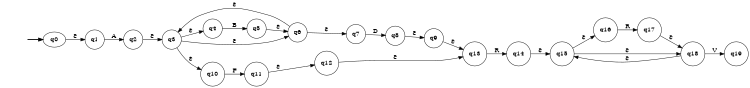 digraph "Graph" {
	rankdir=LR size=5
	fake [style=invisible]
	fake -> q0 [style=bold]
	q0 [root=true]
	node [shape=doublecircle]
	node [shape=circle]
	q0 -> q1 [label="Ɛ"]
	q1 -> q2 [label=A]
	q2 -> q3 [label="Ɛ"]
	q3 -> q4 [label="Ɛ"]
	q4 -> q5 [label=B]
	q5 -> q6 [label="Ɛ"]
	q3 -> q6 [label="Ɛ"]
	q6 -> q3 [label="Ɛ"]
	q6 -> q7 [label="Ɛ"]
	q7 -> q8 [label=D]
	q8 -> q9 [label="Ɛ"]
	q3 -> q10 [label="Ɛ"]
	q10 -> q11 [label=F]
	q11 -> q12 [label="Ɛ"]
	q9 -> q13 [label="Ɛ"]
	q12 -> q13 [label="Ɛ"]
	q13 -> q14 [label=R]
	q14 -> q15 [label="Ɛ"]
	q15 -> q16 [label="Ɛ"]
	q16 -> q17 [label=R]
	q17 -> q18 [label="Ɛ"]
	q15 -> q18 [label="Ɛ"]
	q18 -> q15 [label="Ɛ"]
	q18 -> q19 [label=V]
}
